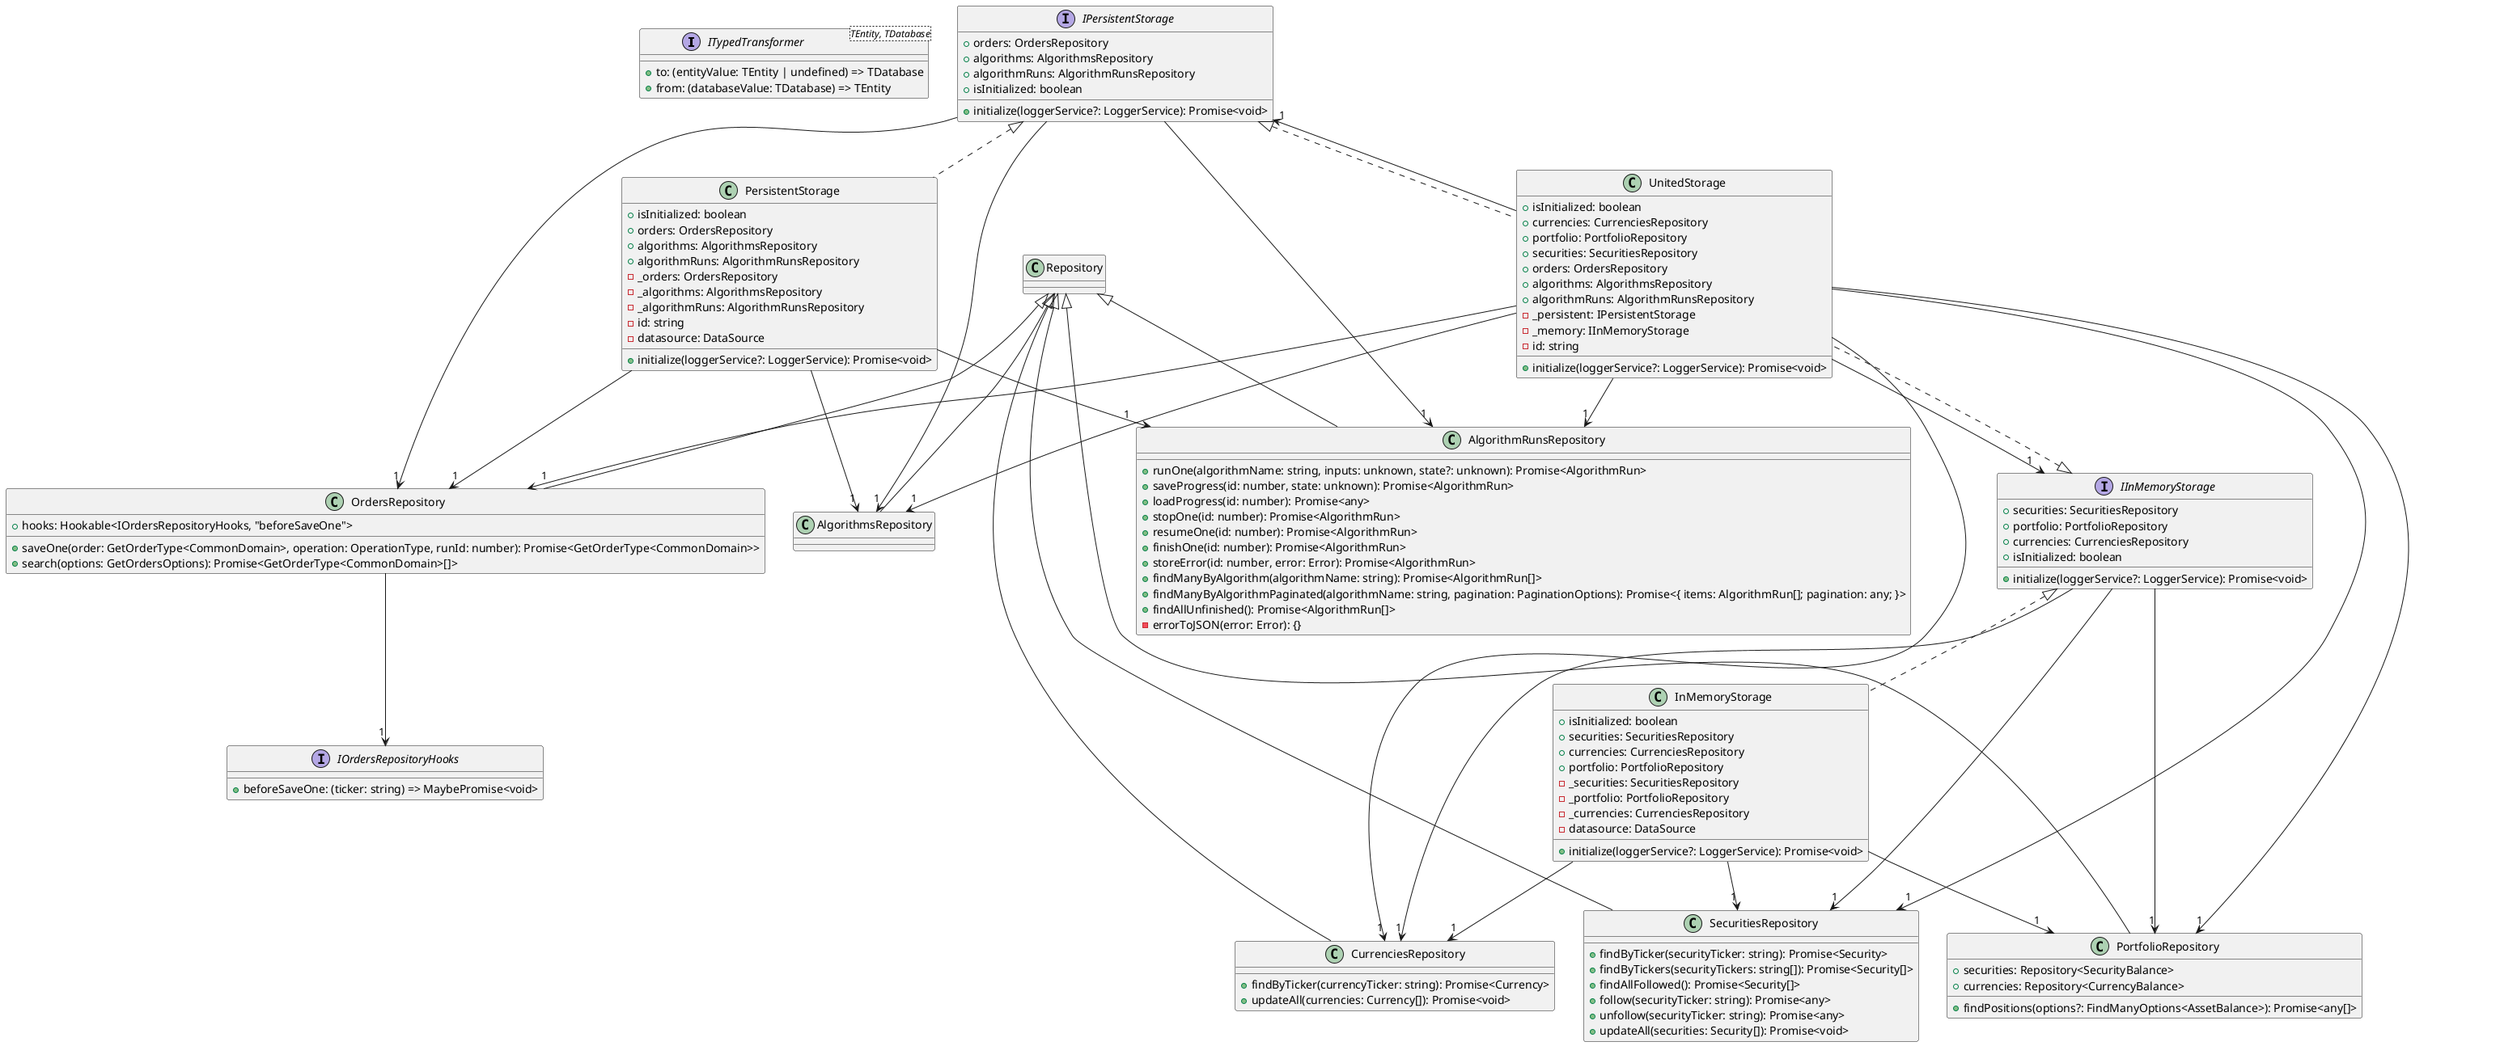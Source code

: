 @startuml
interface ITypedTransformer<TEntity, TDatabase> {
    +to: (entityValue: TEntity | undefined) => TDatabase
    +from: (databaseValue: TDatabase) => TEntity
}
class AlgorithmsRepository extends Repository
class AlgorithmRunsRepository extends Repository {
    +runOne(algorithmName: string, inputs: unknown, state?: unknown): Promise<AlgorithmRun>
    +saveProgress(id: number, state: unknown): Promise<AlgorithmRun>
    +loadProgress(id: number): Promise<any>
    +stopOne(id: number): Promise<AlgorithmRun>
    +resumeOne(id: number): Promise<AlgorithmRun>
    +finishOne(id: number): Promise<AlgorithmRun>
    +storeError(id: number, error: Error): Promise<AlgorithmRun>
    +findManyByAlgorithm(algorithmName: string): Promise<AlgorithmRun[]>
    +findManyByAlgorithmPaginated(algorithmName: string, pagination: PaginationOptions): Promise<{ items: AlgorithmRun[]; pagination: any; }>
    +findAllUnfinished(): Promise<AlgorithmRun[]>
    -errorToJSON(error: Error): {}
}
interface IOrdersRepositoryHooks {
    +beforeSaveOne: (ticker: string) => MaybePromise<void>
}
class OrdersRepository extends Repository {
    +hooks: Hookable<IOrdersRepositoryHooks, "beforeSaveOne">
    +saveOne(order: GetOrderType<CommonDomain>, operation: OperationType, runId: number): Promise<GetOrderType<CommonDomain>>
    +search(options: GetOrdersOptions): Promise<GetOrderType<CommonDomain>[]>
}
interface IPersistentStorage {
    +orders: OrdersRepository
    +algorithms: AlgorithmsRepository
    +algorithmRuns: AlgorithmRunsRepository
    +isInitialized: boolean
    +initialize(loggerService?: LoggerService): Promise<void>
}
class PersistentStorage implements IPersistentStorage {
    +isInitialized: boolean
    +orders: OrdersRepository
    +algorithms: AlgorithmsRepository
    +algorithmRuns: AlgorithmRunsRepository
    -_orders: OrdersRepository
    -_algorithms: AlgorithmsRepository
    -_algorithmRuns: AlgorithmRunsRepository
    -id: string
    +initialize(loggerService?: LoggerService): Promise<void>
    -datasource: DataSource
}
class SecuritiesRepository extends Repository {
    +findByTicker(securityTicker: string): Promise<Security>
    +findByTickers(securityTickers: string[]): Promise<Security[]>
    +findAllFollowed(): Promise<Security[]>
    +follow(securityTicker: string): Promise<any>
    +unfollow(securityTicker: string): Promise<any>
    +updateAll(securities: Security[]): Promise<void>
}
class PortfolioRepository extends Repository {
    +securities: Repository<SecurityBalance>
    +currencies: Repository<CurrencyBalance>
    +findPositions(options?: FindManyOptions<AssetBalance>): Promise<any[]>
}
class CurrenciesRepository extends Repository {
    +findByTicker(currencyTicker: string): Promise<Currency>
    +updateAll(currencies: Currency[]): Promise<void>
}
interface IInMemoryStorage {
    +securities: SecuritiesRepository
    +portfolio: PortfolioRepository
    +currencies: CurrenciesRepository
    +isInitialized: boolean
    +initialize(loggerService?: LoggerService): Promise<void>
}
class InMemoryStorage implements IInMemoryStorage {
    +isInitialized: boolean
    +securities: SecuritiesRepository
    +currencies: CurrenciesRepository
    +portfolio: PortfolioRepository
    -_securities: SecuritiesRepository
    -_portfolio: PortfolioRepository
    -_currencies: CurrenciesRepository
    -datasource: DataSource
    +initialize(loggerService?: LoggerService): Promise<void>
}
class UnitedStorage implements IPersistentStorage, IInMemoryStorage {
    +isInitialized: boolean
    +currencies: CurrenciesRepository
    +portfolio: PortfolioRepository
    +securities: SecuritiesRepository
    +orders: OrdersRepository
    +algorithms: AlgorithmsRepository
    +algorithmRuns: AlgorithmRunsRepository
    -_persistent: IPersistentStorage
    -_memory: IInMemoryStorage
    -id: string
    +initialize(loggerService?: LoggerService): Promise<void>
}
OrdersRepository --> "1" IOrdersRepositoryHooks
IPersistentStorage --> "1" OrdersRepository
IPersistentStorage --> "1" AlgorithmsRepository
IPersistentStorage --> "1" AlgorithmRunsRepository
PersistentStorage --> "1" OrdersRepository
PersistentStorage --> "1" AlgorithmsRepository
PersistentStorage --> "1" AlgorithmRunsRepository
IInMemoryStorage --> "1" SecuritiesRepository
IInMemoryStorage --> "1" PortfolioRepository
IInMemoryStorage --> "1" CurrenciesRepository
InMemoryStorage --> "1" SecuritiesRepository
InMemoryStorage --> "1" CurrenciesRepository
InMemoryStorage --> "1" PortfolioRepository
UnitedStorage --> "1" CurrenciesRepository
UnitedStorage --> "1" PortfolioRepository
UnitedStorage --> "1" SecuritiesRepository
UnitedStorage --> "1" OrdersRepository
UnitedStorage --> "1" AlgorithmsRepository
UnitedStorage --> "1" AlgorithmRunsRepository
UnitedStorage --> "1" IPersistentStorage
UnitedStorage --> "1" IInMemoryStorage
@enduml